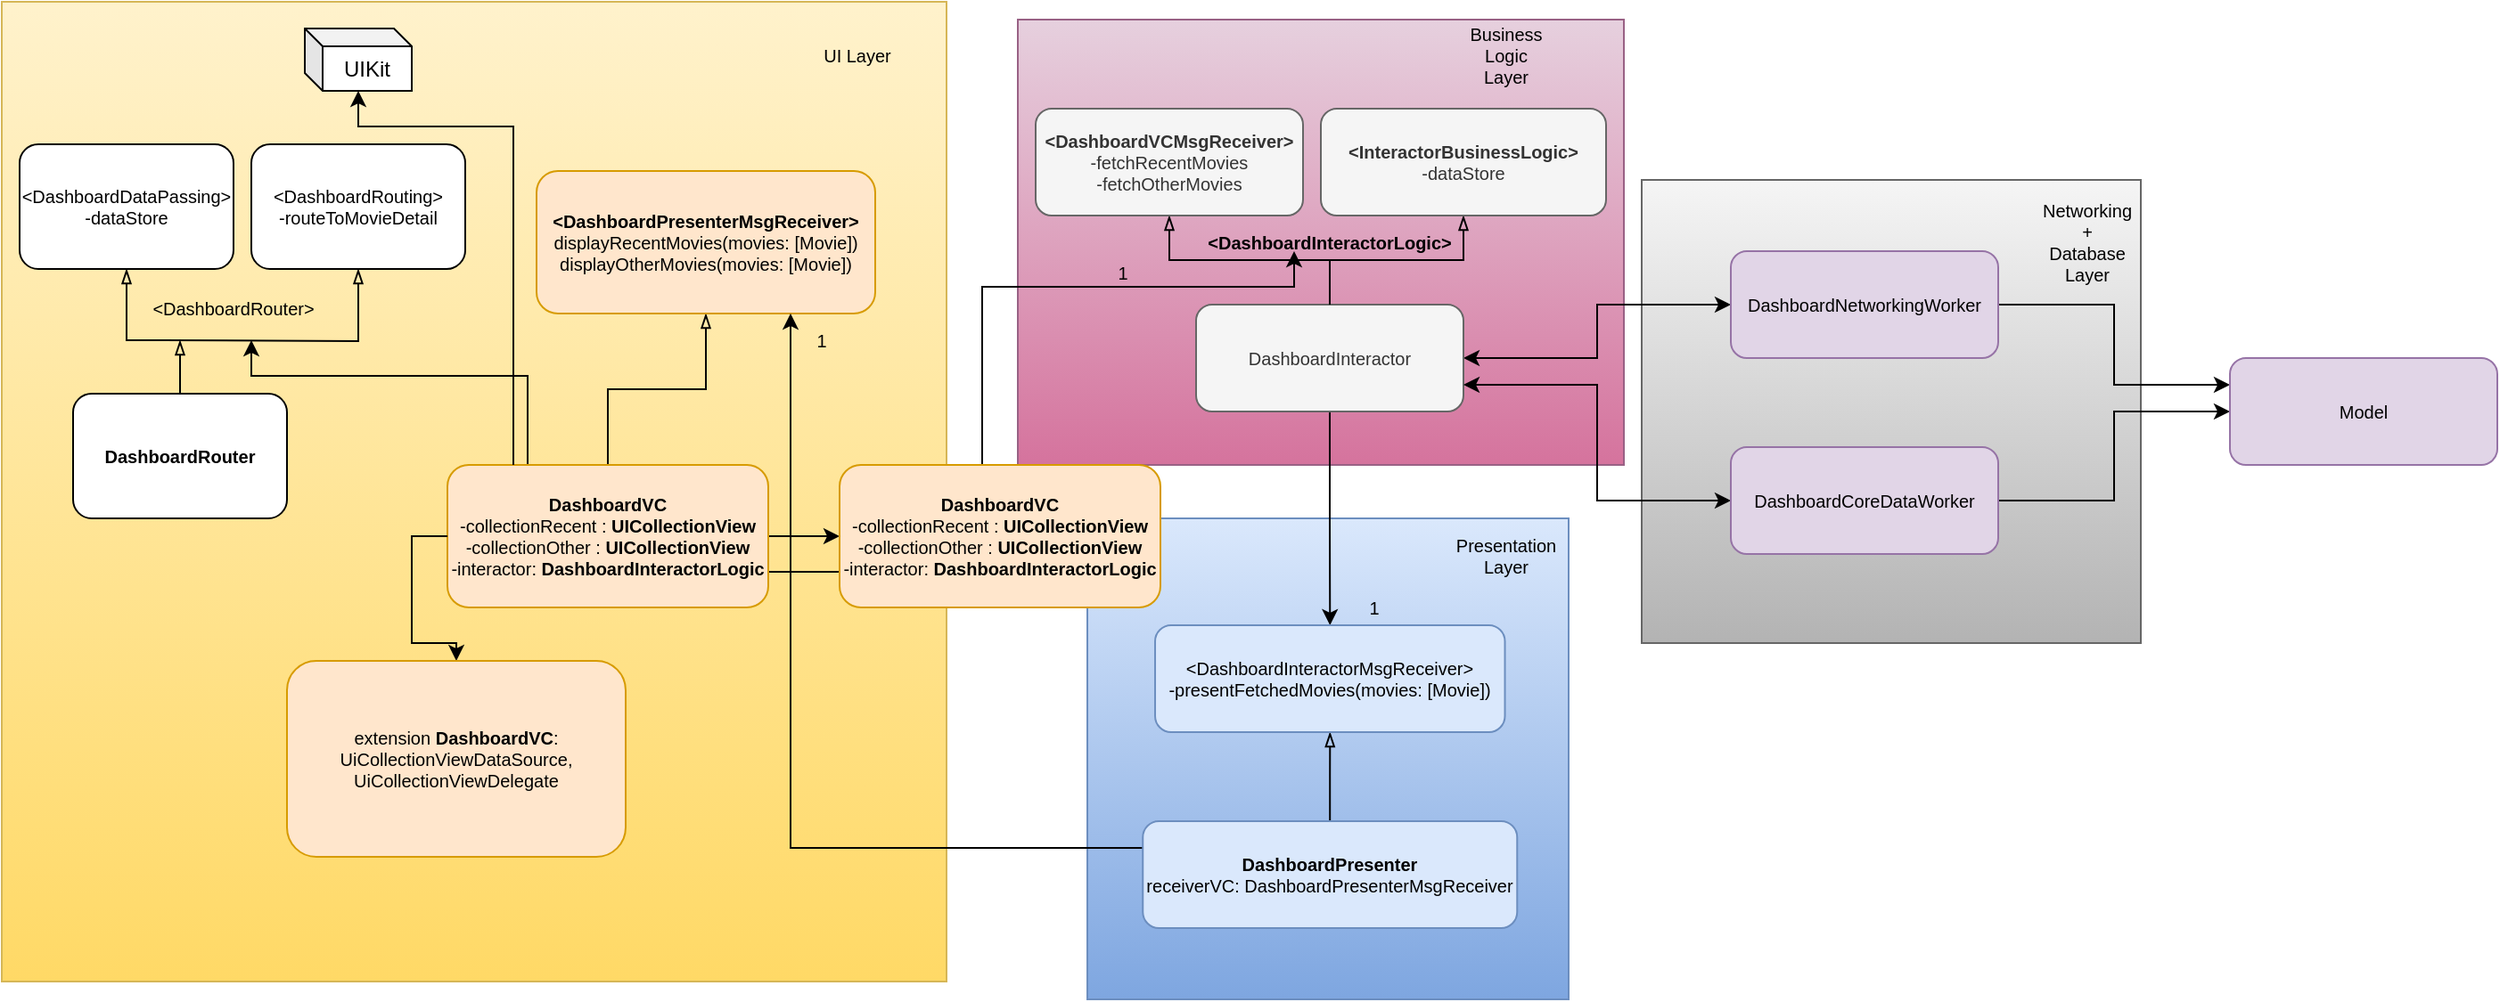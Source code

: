 <mxfile version="13.3.5" type="github">
  <diagram id="Jb5ylETd7e1f_wdyNb-u" name="Page-1">
    <mxGraphModel dx="1873" dy="1575" grid="1" gridSize="10" guides="1" tooltips="1" connect="1" arrows="1" fold="1" page="1" pageScale="1" pageWidth="850" pageHeight="1100" math="0" shadow="0">
      <root>
        <mxCell id="0" />
        <mxCell id="1" parent="0" />
        <mxCell id="jXQzwG6hfJ6GIbbnQq5l-38" value="" style="rounded=0;whiteSpace=wrap;html=1;fontSize=10;gradientColor=#ffd966;fillColor=#fff2cc;strokeColor=#d6b656;" parent="1" vertex="1">
          <mxGeometry x="-810" y="-470" width="530" height="550" as="geometry" />
        </mxCell>
        <mxCell id="jXQzwG6hfJ6GIbbnQq5l-30" value="" style="rounded=0;whiteSpace=wrap;html=1;fontSize=10;gradientColor=#b3b3b3;fillColor=#f5f5f5;strokeColor=#666666;" parent="1" vertex="1">
          <mxGeometry x="110" y="-370" width="280" height="260" as="geometry" />
        </mxCell>
        <mxCell id="jXQzwG6hfJ6GIbbnQq5l-28" value="" style="rounded=0;whiteSpace=wrap;html=1;fontSize=10;gradientColor=#d5739d;fillColor=#e6d0de;strokeColor=#996185;" parent="1" vertex="1">
          <mxGeometry x="-240" y="-460" width="340" height="250" as="geometry" />
        </mxCell>
        <mxCell id="jXQzwG6hfJ6GIbbnQq5l-24" value="" style="rounded=0;whiteSpace=wrap;html=1;fontSize=10;gradientColor=#7ea6e0;fillColor=#dae8fc;strokeColor=#6c8ebf;" parent="1" vertex="1">
          <mxGeometry x="-201" y="-180" width="270" height="270" as="geometry" />
        </mxCell>
        <mxCell id="jXQzwG6hfJ6GIbbnQq5l-1" style="edgeStyle=orthogonalEdgeStyle;rounded=0;orthogonalLoop=1;jettySize=auto;html=1;startArrow=none;startFill=0;exitX=0.25;exitY=0;exitDx=0;exitDy=0;endArrow=classic;endFill=1;" parent="1" source="jXQzwG6hfJ6GIbbnQq5l-5" edge="1">
          <mxGeometry relative="1" as="geometry">
            <mxPoint x="-670" y="-280" as="targetPoint" />
            <Array as="points">
              <mxPoint x="-515" y="-260" />
              <mxPoint x="-670" y="-260" />
            </Array>
          </mxGeometry>
        </mxCell>
        <mxCell id="jXQzwG6hfJ6GIbbnQq5l-3" style="edgeStyle=orthogonalEdgeStyle;rounded=0;orthogonalLoop=1;jettySize=auto;html=1;exitX=1;exitY=0.75;exitDx=0;exitDy=0;entryX=0;entryY=0.75;entryDx=0;entryDy=0;" parent="1" source="jXQzwG6hfJ6GIbbnQq5l-5" target="jXQzwG6hfJ6GIbbnQq5l-46" edge="1">
          <mxGeometry relative="1" as="geometry">
            <Array as="points">
              <mxPoint x="-260" y="-150" />
              <mxPoint x="-260" y="-310" />
              <mxPoint x="-85" y="-310" />
            </Array>
            <mxPoint x="-100" y="-320" as="targetPoint" />
          </mxGeometry>
        </mxCell>
        <mxCell id="jXQzwG6hfJ6GIbbnQq5l-42" value="" style="edgeStyle=orthogonalEdgeStyle;rounded=0;orthogonalLoop=1;jettySize=auto;html=1;startArrow=blockThin;startFill=0;endArrow=none;endFill=0;fontSize=10;" parent="1" source="jXQzwG6hfJ6GIbbnQq5l-41" target="jXQzwG6hfJ6GIbbnQq5l-5" edge="1">
          <mxGeometry relative="1" as="geometry" />
        </mxCell>
        <mxCell id="nhWdOt1stgoJv69dMVyv-5" value="" style="edgeStyle=orthogonalEdgeStyle;rounded=0;orthogonalLoop=1;jettySize=auto;html=1;" edge="1" parent="1" source="jXQzwG6hfJ6GIbbnQq5l-5" target="nhWdOt1stgoJv69dMVyv-4">
          <mxGeometry relative="1" as="geometry" />
        </mxCell>
        <mxCell id="jXQzwG6hfJ6GIbbnQq5l-5" value="&lt;b&gt;DashboardVC&lt;/b&gt;&lt;br&gt;-collectionRecent : &lt;b&gt;UICollectionView&lt;/b&gt;&lt;br&gt;-collectionOther : &lt;b&gt;UICollectionView&lt;/b&gt;&lt;br&gt;-interactor: &lt;b&gt;DashboardInteractorLogic&lt;/b&gt;" style="rounded=1;whiteSpace=wrap;html=1;fontSize=10;fillColor=#ffe6cc;strokeColor=#d79b00;" parent="1" vertex="1">
          <mxGeometry x="-560" y="-210" width="180" height="80" as="geometry" />
        </mxCell>
        <mxCell id="nhWdOt1stgoJv69dMVyv-4" value="&lt;b&gt;DashboardVC&lt;/b&gt;&lt;br&gt;-collectionRecent : &lt;b&gt;UICollectionView&lt;/b&gt;&lt;br&gt;-collectionOther : &lt;b&gt;UICollectionView&lt;/b&gt;&lt;br&gt;-interactor: &lt;b&gt;DashboardInteractorLogic&lt;/b&gt;" style="rounded=1;whiteSpace=wrap;html=1;fontSize=10;fillColor=#ffe6cc;strokeColor=#d79b00;" vertex="1" parent="1">
          <mxGeometry x="-340" y="-210" width="180" height="80" as="geometry" />
        </mxCell>
        <mxCell id="jXQzwG6hfJ6GIbbnQq5l-41" value="&lt;b&gt;&amp;lt;DashboardPresenterMsgReceiver&amp;gt;&lt;/b&gt;&lt;br&gt;displayRecentMovies(movies: [Movie])&lt;br&gt;displayOtherMovies(movies: [Movie])" style="rounded=1;whiteSpace=wrap;html=1;fontSize=10;fillColor=#ffe6cc;strokeColor=#d79b00;" parent="1" vertex="1">
          <mxGeometry x="-510" y="-375" width="190" height="80" as="geometry" />
        </mxCell>
        <mxCell id="jXQzwG6hfJ6GIbbnQq5l-6" style="edgeStyle=orthogonalEdgeStyle;rounded=0;orthogonalLoop=1;jettySize=auto;html=1;entryX=0.5;entryY=0;entryDx=0;entryDy=0;" parent="1" source="jXQzwG6hfJ6GIbbnQq5l-8" target="jXQzwG6hfJ6GIbbnQq5l-22" edge="1">
          <mxGeometry relative="1" as="geometry">
            <mxPoint x="-65" y="-150" as="targetPoint" />
          </mxGeometry>
        </mxCell>
        <mxCell id="jXQzwG6hfJ6GIbbnQq5l-23" value="" style="edgeStyle=orthogonalEdgeStyle;rounded=0;orthogonalLoop=1;jettySize=auto;html=1;fontSize=10;endArrow=blockThin;endFill=0;" parent="1" source="jXQzwG6hfJ6GIbbnQq5l-7" target="jXQzwG6hfJ6GIbbnQq5l-22" edge="1">
          <mxGeometry relative="1" as="geometry" />
        </mxCell>
        <mxCell id="nhWdOt1stgoJv69dMVyv-2" style="edgeStyle=orthogonalEdgeStyle;rounded=0;orthogonalLoop=1;jettySize=auto;html=1;exitX=0;exitY=0.25;exitDx=0;exitDy=0;entryX=0.75;entryY=1;entryDx=0;entryDy=0;" edge="1" parent="1" source="jXQzwG6hfJ6GIbbnQq5l-7" target="jXQzwG6hfJ6GIbbnQq5l-41">
          <mxGeometry relative="1" as="geometry" />
        </mxCell>
        <mxCell id="jXQzwG6hfJ6GIbbnQq5l-7" value="&lt;b&gt;DashboardPresenter&lt;/b&gt;&lt;br&gt;receiverVC: DashboardPresenterMsgReceiver" style="rounded=1;whiteSpace=wrap;html=1;fontSize=10;fillColor=#dae8fc;strokeColor=#6c8ebf;" parent="1" vertex="1">
          <mxGeometry x="-169.87" y="-10" width="210" height="60" as="geometry" />
        </mxCell>
        <mxCell id="jXQzwG6hfJ6GIbbnQq5l-22" value="&amp;lt;DashboardInteractorMsgReceiver&amp;gt;&lt;br&gt;-presentFetchedMovies(movies: [Movie])" style="rounded=1;whiteSpace=wrap;html=1;fontSize=10;fillColor=#dae8fc;strokeColor=#6c8ebf;" parent="1" vertex="1">
          <mxGeometry x="-162.99" y="-120" width="196.25" height="60" as="geometry" />
        </mxCell>
        <mxCell id="jXQzwG6hfJ6GIbbnQq5l-20" value="" style="edgeStyle=orthogonalEdgeStyle;rounded=0;orthogonalLoop=1;jettySize=auto;html=1;fontSize=10;startArrow=classic;startFill=1;" parent="1" source="jXQzwG6hfJ6GIbbnQq5l-19" target="jXQzwG6hfJ6GIbbnQq5l-8" edge="1">
          <mxGeometry relative="1" as="geometry" />
        </mxCell>
        <mxCell id="jXQzwG6hfJ6GIbbnQq5l-8" value="DashboardInteractor" style="rounded=1;whiteSpace=wrap;html=1;fontSize=10;fillColor=#f5f5f5;strokeColor=#666666;fontColor=#333333;" parent="1" vertex="1">
          <mxGeometry x="-140" y="-300" width="150" height="60" as="geometry" />
        </mxCell>
        <mxCell id="jXQzwG6hfJ6GIbbnQq5l-36" style="edgeStyle=orthogonalEdgeStyle;rounded=0;orthogonalLoop=1;jettySize=auto;html=1;exitX=1;exitY=0.5;exitDx=0;exitDy=0;entryX=0;entryY=0.25;entryDx=0;entryDy=0;endArrow=classic;endFill=1;fontSize=10;" parent="1" source="jXQzwG6hfJ6GIbbnQq5l-19" target="jXQzwG6hfJ6GIbbnQq5l-34" edge="1">
          <mxGeometry relative="1" as="geometry" />
        </mxCell>
        <mxCell id="jXQzwG6hfJ6GIbbnQq5l-19" value="DashboardNetworkingWorker" style="rounded=1;whiteSpace=wrap;html=1;fontSize=10;fillColor=#e1d5e7;strokeColor=#9673a6;" parent="1" vertex="1">
          <mxGeometry x="160" y="-330" width="150" height="60" as="geometry" />
        </mxCell>
        <mxCell id="nhWdOt1stgoJv69dMVyv-7" value="" style="edgeStyle=orthogonalEdgeStyle;rounded=0;orthogonalLoop=1;jettySize=auto;html=1;startArrow=none;startFill=0;endArrow=blockThin;endFill=0;exitX=0.5;exitY=0;exitDx=0;exitDy=0;" edge="1" parent="1" source="nhWdOt1stgoJv69dMVyv-6">
          <mxGeometry relative="1" as="geometry">
            <mxPoint x="-710" y="-280" as="targetPoint" />
          </mxGeometry>
        </mxCell>
        <mxCell id="nhWdOt1stgoJv69dMVyv-10" value="" style="edgeStyle=orthogonalEdgeStyle;rounded=0;orthogonalLoop=1;jettySize=auto;html=1;startArrow=none;startFill=0;endArrow=blockThin;endFill=0;" edge="1" parent="1" target="nhWdOt1stgoJv69dMVyv-9">
          <mxGeometry relative="1" as="geometry">
            <mxPoint x="-720" y="-280" as="sourcePoint" />
            <Array as="points">
              <mxPoint x="-740" y="-280" />
            </Array>
          </mxGeometry>
        </mxCell>
        <mxCell id="nhWdOt1stgoJv69dMVyv-12" value="" style="edgeStyle=orthogonalEdgeStyle;rounded=0;orthogonalLoop=1;jettySize=auto;html=1;startArrow=none;startFill=0;endArrow=blockThin;endFill=0;" edge="1" parent="1" target="nhWdOt1stgoJv69dMVyv-11">
          <mxGeometry relative="1" as="geometry">
            <mxPoint x="-720" y="-280" as="sourcePoint" />
          </mxGeometry>
        </mxCell>
        <mxCell id="nhWdOt1stgoJv69dMVyv-11" value="&amp;lt;DashboardRouting&amp;gt;&lt;br&gt;-routeToMovieDetail" style="rounded=1;whiteSpace=wrap;html=1;fontSize=10;" vertex="1" parent="1">
          <mxGeometry x="-670" y="-390" width="120" height="70" as="geometry" />
        </mxCell>
        <mxCell id="nhWdOt1stgoJv69dMVyv-9" value="&amp;lt;DashboardDataPassing&amp;gt;&lt;br&gt;-dataStore" style="rounded=1;whiteSpace=wrap;html=1;fontSize=10;" vertex="1" parent="1">
          <mxGeometry x="-800" y="-390" width="120" height="70" as="geometry" />
        </mxCell>
        <mxCell id="nhWdOt1stgoJv69dMVyv-6" value="&lt;b&gt;DashboardRouter&lt;/b&gt;&lt;br&gt;" style="rounded=1;whiteSpace=wrap;html=1;fontSize=10;" vertex="1" parent="1">
          <mxGeometry x="-770" y="-250" width="120" height="70" as="geometry" />
        </mxCell>
        <mxCell id="jXQzwG6hfJ6GIbbnQq5l-16" style="edgeStyle=orthogonalEdgeStyle;rounded=0;orthogonalLoop=1;jettySize=auto;html=1;exitX=0;exitY=0.5;exitDx=0;exitDy=0;entryX=0.5;entryY=0;entryDx=0;entryDy=0;fontSize=10;" parent="1" source="jXQzwG6hfJ6GIbbnQq5l-5" target="jXQzwG6hfJ6GIbbnQq5l-11" edge="1">
          <mxGeometry relative="1" as="geometry" />
        </mxCell>
        <mxCell id="jXQzwG6hfJ6GIbbnQq5l-11" value="extension &lt;b&gt;DashboardVC&lt;/b&gt;: UiCollectionViewDataSource, UiCollectionViewDelegate" style="rounded=1;whiteSpace=wrap;html=1;fontSize=10;fillColor=#ffe6cc;strokeColor=#d79b00;" parent="1" vertex="1">
          <mxGeometry x="-650" y="-100" width="190" height="110" as="geometry" />
        </mxCell>
        <mxCell id="jXQzwG6hfJ6GIbbnQq5l-18" style="edgeStyle=orthogonalEdgeStyle;rounded=0;orthogonalLoop=1;jettySize=auto;html=1;exitX=0.5;exitY=0;exitDx=0;exitDy=0;entryX=0.5;entryY=1;entryDx=0;entryDy=0;fontSize=10;endArrow=blockThin;endFill=0;" parent="1" source="jXQzwG6hfJ6GIbbnQq5l-8" target="jXQzwG6hfJ6GIbbnQq5l-17" edge="1">
          <mxGeometry relative="1" as="geometry" />
        </mxCell>
        <mxCell id="jXQzwG6hfJ6GIbbnQq5l-17" value="&lt;b&gt;&amp;lt;DashboardVCMsgReceiver&amp;gt;&lt;/b&gt;&lt;br&gt;-fetchRecentMovies&lt;br&gt;-fetchOtherMovies" style="rounded=1;whiteSpace=wrap;html=1;fontSize=10;fillColor=#f5f5f5;strokeColor=#666666;fontColor=#333333;" parent="1" vertex="1">
          <mxGeometry x="-230" y="-410" width="150" height="60" as="geometry" />
        </mxCell>
        <mxCell id="jXQzwG6hfJ6GIbbnQq5l-25" value="Presentation Layer" style="text;html=1;strokeColor=none;fillColor=none;align=center;verticalAlign=middle;whiteSpace=wrap;rounded=0;fontSize=10;" parent="1" vertex="1">
          <mxGeometry x="14" y="-169" width="40" height="20" as="geometry" />
        </mxCell>
        <mxCell id="jXQzwG6hfJ6GIbbnQq5l-29" value="Business Logic Layer" style="text;html=1;strokeColor=none;fillColor=none;align=center;verticalAlign=middle;whiteSpace=wrap;rounded=0;fontSize=10;" parent="1" vertex="1">
          <mxGeometry x="14" y="-450" width="40" height="20" as="geometry" />
        </mxCell>
        <mxCell id="jXQzwG6hfJ6GIbbnQq5l-31" value="Networking + Database Layer" style="text;html=1;strokeColor=none;fillColor=none;align=center;verticalAlign=middle;whiteSpace=wrap;rounded=0;fontSize=10;" parent="1" vertex="1">
          <mxGeometry x="340" y="-345" width="40" height="20" as="geometry" />
        </mxCell>
        <mxCell id="jXQzwG6hfJ6GIbbnQq5l-33" style="edgeStyle=orthogonalEdgeStyle;rounded=0;orthogonalLoop=1;jettySize=auto;html=1;exitX=0;exitY=0.5;exitDx=0;exitDy=0;entryX=1;entryY=0.75;entryDx=0;entryDy=0;endArrow=classic;endFill=1;fontSize=10;startArrow=classic;startFill=1;" parent="1" source="jXQzwG6hfJ6GIbbnQq5l-32" target="jXQzwG6hfJ6GIbbnQq5l-8" edge="1">
          <mxGeometry relative="1" as="geometry" />
        </mxCell>
        <mxCell id="jXQzwG6hfJ6GIbbnQq5l-37" style="edgeStyle=orthogonalEdgeStyle;rounded=0;orthogonalLoop=1;jettySize=auto;html=1;endArrow=classic;endFill=1;fontSize=10;exitX=1;exitY=0.5;exitDx=0;exitDy=0;" parent="1" source="jXQzwG6hfJ6GIbbnQq5l-32" target="jXQzwG6hfJ6GIbbnQq5l-34" edge="1">
          <mxGeometry relative="1" as="geometry" />
        </mxCell>
        <mxCell id="jXQzwG6hfJ6GIbbnQq5l-32" value="DashboardCoreDataWorker" style="rounded=1;whiteSpace=wrap;html=1;fontSize=10;fillColor=#e1d5e7;strokeColor=#9673a6;" parent="1" vertex="1">
          <mxGeometry x="160" y="-220" width="150" height="60" as="geometry" />
        </mxCell>
        <mxCell id="jXQzwG6hfJ6GIbbnQq5l-34" value="Model" style="rounded=1;whiteSpace=wrap;html=1;fontSize=10;fillColor=#e1d5e7;strokeColor=#9673a6;" parent="1" vertex="1">
          <mxGeometry x="440" y="-270" width="150" height="60" as="geometry" />
        </mxCell>
        <mxCell id="jXQzwG6hfJ6GIbbnQq5l-39" value="UI Layer" style="text;html=1;strokeColor=none;fillColor=none;align=center;verticalAlign=middle;whiteSpace=wrap;rounded=0;fontSize=10;" parent="1" vertex="1">
          <mxGeometry x="-350" y="-450" width="40" height="20" as="geometry" />
        </mxCell>
        <mxCell id="jXQzwG6hfJ6GIbbnQq5l-44" style="edgeStyle=orthogonalEdgeStyle;rounded=0;orthogonalLoop=1;jettySize=auto;html=1;exitX=0.5;exitY=1;exitDx=0;exitDy=0;startArrow=blockThin;startFill=0;endArrow=none;endFill=0;fontSize=10;" parent="1" source="jXQzwG6hfJ6GIbbnQq5l-43" target="jXQzwG6hfJ6GIbbnQq5l-8" edge="1">
          <mxGeometry relative="1" as="geometry" />
        </mxCell>
        <mxCell id="jXQzwG6hfJ6GIbbnQq5l-43" value="&lt;b&gt;&amp;lt;InteractorBusinessLogic&amp;gt;&lt;/b&gt;&lt;br&gt;-dataStore&lt;br&gt;" style="rounded=1;whiteSpace=wrap;html=1;fontSize=10;fillColor=#f5f5f5;strokeColor=#666666;fontColor=#333333;" parent="1" vertex="1">
          <mxGeometry x="-70" y="-410" width="160" height="60" as="geometry" />
        </mxCell>
        <mxCell id="jXQzwG6hfJ6GIbbnQq5l-46" value="&lt;b&gt;&amp;lt;DashboardInteractorLogic&amp;gt;&lt;/b&gt;" style="text;html=1;strokeColor=none;fillColor=none;align=center;verticalAlign=middle;whiteSpace=wrap;rounded=0;fontSize=10;" parent="1" vertex="1">
          <mxGeometry x="-85" y="-345" width="40" height="20" as="geometry" />
        </mxCell>
        <mxCell id="jXQzwG6hfJ6GIbbnQq5l-48" value="1" style="text;html=1;strokeColor=none;fillColor=none;align=center;verticalAlign=middle;whiteSpace=wrap;rounded=0;fontSize=10;" parent="1" vertex="1">
          <mxGeometry x="-201" y="-328" width="40" height="20" as="geometry" />
        </mxCell>
        <mxCell id="jXQzwG6hfJ6GIbbnQq5l-49" value="1" style="text;html=1;strokeColor=none;fillColor=none;align=center;verticalAlign=middle;whiteSpace=wrap;rounded=0;fontSize=10;" parent="1" vertex="1">
          <mxGeometry x="-60" y="-140" width="40" height="20" as="geometry" />
        </mxCell>
        <mxCell id="jXQzwG6hfJ6GIbbnQq5l-50" value="1" style="text;html=1;strokeColor=none;fillColor=none;align=center;verticalAlign=middle;whiteSpace=wrap;rounded=0;fontSize=10;" parent="1" vertex="1">
          <mxGeometry x="-370" y="-290" width="40" height="20" as="geometry" />
        </mxCell>
        <mxCell id="aKPx_VpaYdWQIDwRMyh--2" style="edgeStyle=orthogonalEdgeStyle;rounded=0;orthogonalLoop=1;jettySize=auto;html=1;" parent="1" target="aKPx_VpaYdWQIDwRMyh--1" edge="1">
          <mxGeometry relative="1" as="geometry">
            <Array as="points">
              <mxPoint x="-523" y="-400" />
              <mxPoint x="-610" y="-400" />
            </Array>
            <mxPoint x="-523" y="-210" as="sourcePoint" />
          </mxGeometry>
        </mxCell>
        <mxCell id="aKPx_VpaYdWQIDwRMyh--1" value="UIKit" style="shape=cube;whiteSpace=wrap;html=1;boundedLbl=1;backgroundOutline=1;darkOpacity=0.05;darkOpacity2=0.1;size=10;" parent="1" vertex="1">
          <mxGeometry x="-640" y="-455" width="60" height="35" as="geometry" />
        </mxCell>
        <mxCell id="nhWdOt1stgoJv69dMVyv-13" value="&lt;span style=&quot;font-size: 10px&quot;&gt;&amp;lt;DashboardRouter&amp;gt;&lt;/span&gt;" style="text;html=1;strokeColor=none;fillColor=none;align=center;verticalAlign=middle;whiteSpace=wrap;rounded=0;" vertex="1" parent="1">
          <mxGeometry x="-700" y="-308" width="40" height="20" as="geometry" />
        </mxCell>
      </root>
    </mxGraphModel>
  </diagram>
</mxfile>

